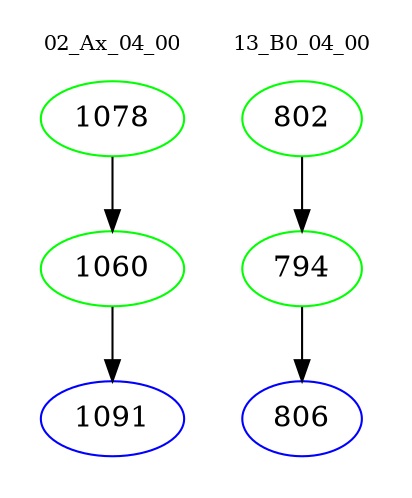 digraph{
subgraph cluster_0 {
color = white
label = "02_Ax_04_00";
fontsize=10;
T0_1078 [label="1078", color="green"]
T0_1078 -> T0_1060 [color="black"]
T0_1060 [label="1060", color="green"]
T0_1060 -> T0_1091 [color="black"]
T0_1091 [label="1091", color="blue"]
}
subgraph cluster_1 {
color = white
label = "13_B0_04_00";
fontsize=10;
T1_802 [label="802", color="green"]
T1_802 -> T1_794 [color="black"]
T1_794 [label="794", color="green"]
T1_794 -> T1_806 [color="black"]
T1_806 [label="806", color="blue"]
}
}
